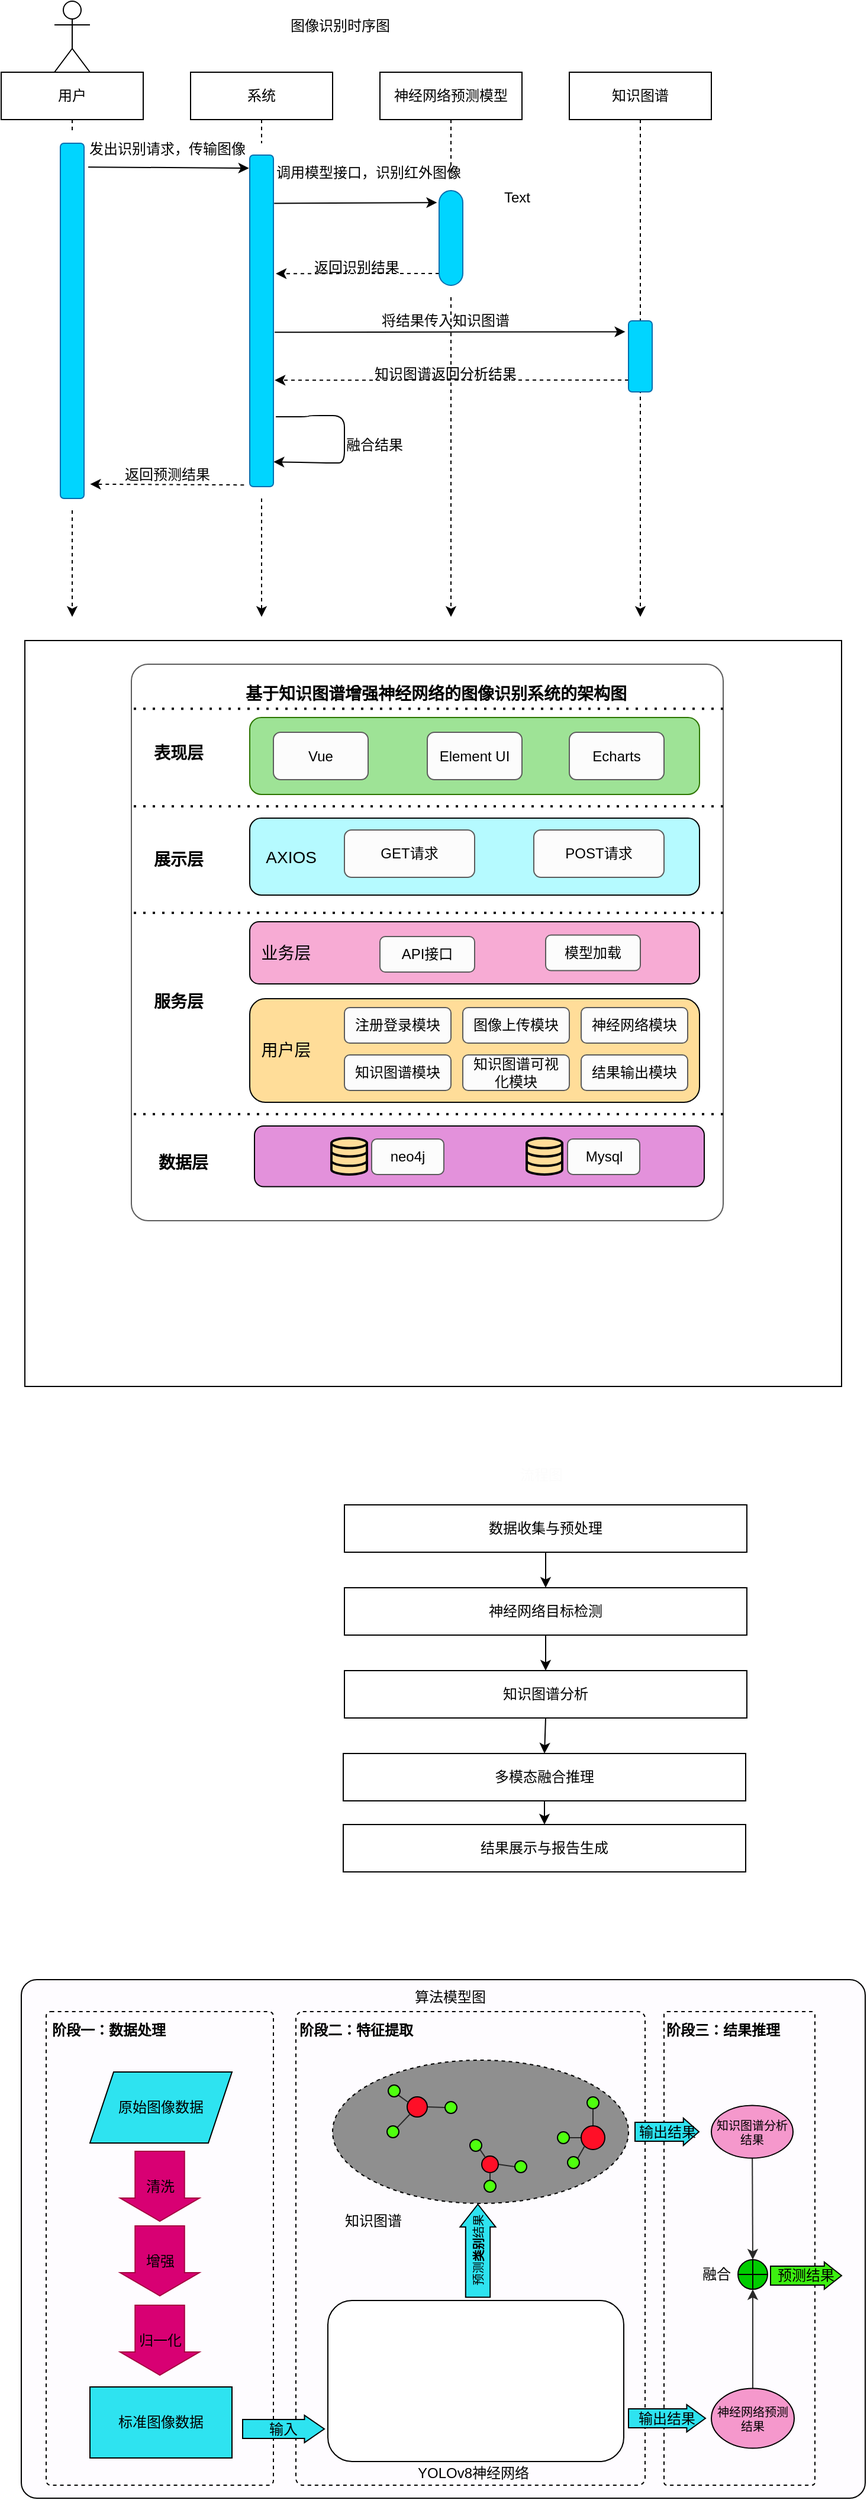 <mxfile>
    <diagram id="iO6UQyrk4me7V_Ma7WtU" name="第 1 页">
        <mxGraphModel dx="1154" dy="423" grid="1" gridSize="10" guides="1" tooltips="1" connect="1" arrows="1" fold="1" page="1" pageScale="1" pageWidth="827" pageHeight="1169" background="none" math="0" shadow="0">
            <root>
                <mxCell id="0"/>
                <mxCell id="1" parent="0"/>
                <mxCell id="3" style="html=1;dashed=1;startArrow=none;" parent="1" source="27" edge="1">
                    <mxGeometry relative="1" as="geometry">
                        <mxPoint x="120" y="560" as="targetPoint"/>
                    </mxGeometry>
                </mxCell>
                <mxCell id="2" value="用户" style="rounded=0;whiteSpace=wrap;html=1;" parent="1" vertex="1">
                    <mxGeometry x="60" y="100" width="120" height="40" as="geometry"/>
                </mxCell>
                <mxCell id="4" value="" style="shape=umlActor;verticalLabelPosition=bottom;verticalAlign=top;html=1;outlineConnect=0;" parent="1" vertex="1">
                    <mxGeometry x="105" y="40" width="30" height="60" as="geometry"/>
                </mxCell>
                <mxCell id="6" style="edgeStyle=none;html=1;dashed=1;startArrow=none;" parent="1" source="29" edge="1">
                    <mxGeometry relative="1" as="geometry">
                        <mxPoint x="280" y="560" as="targetPoint"/>
                        <Array as="points"/>
                    </mxGeometry>
                </mxCell>
                <mxCell id="5" value="系统" style="rounded=0;whiteSpace=wrap;html=1;" parent="1" vertex="1">
                    <mxGeometry x="220" y="100" width="120" height="40" as="geometry"/>
                </mxCell>
                <mxCell id="8" style="edgeStyle=none;html=1;dashed=1;startArrow=none;" parent="1" source="31" edge="1">
                    <mxGeometry relative="1" as="geometry">
                        <mxPoint x="440" y="560" as="targetPoint"/>
                    </mxGeometry>
                </mxCell>
                <mxCell id="7" value="神经网络预测模型" style="rounded=0;whiteSpace=wrap;html=1;" parent="1" vertex="1">
                    <mxGeometry x="380" y="100" width="120" height="40" as="geometry"/>
                </mxCell>
                <mxCell id="10" style="edgeStyle=none;html=1;dashed=1;" parent="1" source="9" edge="1">
                    <mxGeometry relative="1" as="geometry">
                        <mxPoint x="600" y="560" as="targetPoint"/>
                    </mxGeometry>
                </mxCell>
                <mxCell id="9" value="知识图谱" style="rounded=0;whiteSpace=wrap;html=1;" parent="1" vertex="1">
                    <mxGeometry x="540" y="100" width="120" height="40" as="geometry"/>
                </mxCell>
                <mxCell id="11" value="" style="endArrow=classic;html=1;exitX=0.838;exitY=0.094;exitDx=0;exitDy=0;exitPerimeter=0;entryX=0.234;entryY=0.07;entryDx=0;entryDy=0;entryPerimeter=0;" parent="1" source="27" target="29" edge="1">
                    <mxGeometry width="50" height="50" relative="1" as="geometry">
                        <mxPoint x="120" y="180" as="sourcePoint"/>
                        <mxPoint x="260" y="179" as="targetPoint"/>
                    </mxGeometry>
                </mxCell>
                <mxCell id="12" value="发出识别请求，传输图像" style="text;html=1;align=center;verticalAlign=middle;resizable=0;points=[];autosize=1;strokeColor=none;fillColor=none;" parent="1" vertex="1">
                    <mxGeometry x="120" y="150" width="160" height="30" as="geometry"/>
                </mxCell>
                <mxCell id="13" value="" style="endArrow=classic;html=1;entryX=0.206;entryY=0.201;entryDx=0;entryDy=0;entryPerimeter=0;exitX=0.766;exitY=0.169;exitDx=0;exitDy=0;exitPerimeter=0;" parent="1" source="29" target="31" edge="1">
                    <mxGeometry width="50" height="50" relative="1" as="geometry">
                        <mxPoint x="280" y="210" as="sourcePoint"/>
                        <mxPoint x="440" y="210" as="targetPoint"/>
                    </mxGeometry>
                </mxCell>
                <mxCell id="14" value="调用模型接口，识别红外图像" style="text;html=1;align=center;verticalAlign=middle;resizable=0;points=[];autosize=1;strokeColor=none;fillColor=none;" parent="1" vertex="1">
                    <mxGeometry x="280" y="170" width="180" height="30" as="geometry"/>
                </mxCell>
                <mxCell id="15" value="" style="endArrow=classic;html=1;dashed=1;entryX=0.801;entryY=0.367;entryDx=0;entryDy=0;entryPerimeter=0;" parent="1" target="29" edge="1">
                    <mxGeometry width="50" height="50" relative="1" as="geometry">
                        <mxPoint x="430" y="270" as="sourcePoint"/>
                        <mxPoint x="280" y="270" as="targetPoint"/>
                    </mxGeometry>
                </mxCell>
                <mxCell id="16" value="返回识别结果" style="text;html=1;align=center;verticalAlign=middle;resizable=0;points=[];autosize=1;strokeColor=none;fillColor=none;" parent="1" vertex="1">
                    <mxGeometry x="310" y="250" width="100" height="30" as="geometry"/>
                </mxCell>
                <mxCell id="17" value="" style="endArrow=classic;html=1;entryX=0.182;entryY=0.24;entryDx=0;entryDy=0;entryPerimeter=0;exitX=0.777;exitY=0.532;exitDx=0;exitDy=0;exitPerimeter=0;" parent="1" source="29" target="32" edge="1">
                    <mxGeometry width="50" height="50" relative="1" as="geometry">
                        <mxPoint x="280" y="320" as="sourcePoint"/>
                        <mxPoint x="600" y="320" as="targetPoint"/>
                    </mxGeometry>
                </mxCell>
                <mxCell id="18" value="将结果传入知识图谱" style="text;html=1;align=center;verticalAlign=middle;resizable=0;points=[];autosize=1;strokeColor=none;fillColor=none;" parent="1" vertex="1">
                    <mxGeometry x="370" y="295" width="130" height="30" as="geometry"/>
                </mxCell>
                <mxCell id="19" value="" style="endArrow=classic;html=1;dashed=1;entryX=0.777;entryY=0.667;entryDx=0;entryDy=0;entryPerimeter=0;" parent="1" target="29" edge="1">
                    <mxGeometry width="50" height="50" relative="1" as="geometry">
                        <mxPoint x="590" y="360" as="sourcePoint"/>
                        <mxPoint x="280" y="360" as="targetPoint"/>
                    </mxGeometry>
                </mxCell>
                <mxCell id="20" value="知识图谱返回分析结果" style="text;html=1;align=center;verticalAlign=middle;resizable=0;points=[];autosize=1;strokeColor=none;fillColor=none;" parent="1" vertex="1">
                    <mxGeometry x="365" y="340" width="140" height="30" as="geometry"/>
                </mxCell>
                <mxCell id="22" value="" style="endArrow=classic;html=1;edgeStyle=orthogonalEdgeStyle;startArrow=none;entryX=0.754;entryY=0.897;entryDx=0;entryDy=0;entryPerimeter=0;" parent="1" target="29" edge="1">
                    <mxGeometry width="50" height="50" relative="1" as="geometry">
                        <mxPoint x="350" y="410" as="sourcePoint"/>
                        <mxPoint x="280" y="430" as="targetPoint"/>
                        <Array as="points">
                            <mxPoint x="350" y="430"/>
                            <mxPoint x="340" y="430"/>
                        </Array>
                    </mxGeometry>
                </mxCell>
                <mxCell id="24" value="" style="endArrow=none;html=1;edgeStyle=orthogonalEdgeStyle;exitX=0.801;exitY=0.77;exitDx=0;exitDy=0;exitPerimeter=0;" parent="1" source="29" edge="1">
                    <mxGeometry width="50" height="50" relative="1" as="geometry">
                        <mxPoint x="280" y="390" as="sourcePoint"/>
                        <mxPoint x="350" y="410" as="targetPoint"/>
                        <Array as="points">
                            <mxPoint x="320" y="391"/>
                            <mxPoint x="350" y="390"/>
                        </Array>
                    </mxGeometry>
                </mxCell>
                <mxCell id="23" value="融合结果" style="text;html=1;align=center;verticalAlign=middle;resizable=0;points=[];autosize=1;strokeColor=none;fillColor=none;" parent="1" vertex="1">
                    <mxGeometry x="340" y="400" width="70" height="30" as="geometry"/>
                </mxCell>
                <mxCell id="25" value="" style="endArrow=classic;html=1;dashed=1;entryX=0.879;entryY=0.931;entryDx=0;entryDy=0;entryPerimeter=0;exitX=0.129;exitY=0.962;exitDx=0;exitDy=0;exitPerimeter=0;" parent="1" source="29" target="27" edge="1">
                    <mxGeometry width="50" height="50" relative="1" as="geometry">
                        <mxPoint x="270" y="449" as="sourcePoint"/>
                        <mxPoint x="110" y="450" as="targetPoint"/>
                    </mxGeometry>
                </mxCell>
                <mxCell id="26" value="返回预测结果" style="text;html=1;align=center;verticalAlign=middle;resizable=0;points=[];autosize=1;strokeColor=none;fillColor=none;" parent="1" vertex="1">
                    <mxGeometry x="150" y="425" width="100" height="30" as="geometry"/>
                </mxCell>
                <mxCell id="28" value="" style="html=1;dashed=1;endArrow=none;" parent="1" source="2" target="27" edge="1">
                    <mxGeometry relative="1" as="geometry">
                        <mxPoint x="120" y="490" as="targetPoint"/>
                        <mxPoint x="120" y="140" as="sourcePoint"/>
                    </mxGeometry>
                </mxCell>
                <mxCell id="27" value="" style="rounded=1;whiteSpace=wrap;html=1;fillColor=#00D5FF;fontColor=#ffffff;strokeColor=#006EAF;perimeterSpacing=10;glass=0;" parent="1" vertex="1">
                    <mxGeometry x="110" y="160" width="20" height="300" as="geometry"/>
                </mxCell>
                <mxCell id="30" value="" style="edgeStyle=none;html=1;dashed=1;endArrow=none;" parent="1" source="5" target="29" edge="1">
                    <mxGeometry relative="1" as="geometry">
                        <mxPoint x="280" y="500" as="targetPoint"/>
                        <mxPoint x="280" y="140" as="sourcePoint"/>
                        <Array as="points"/>
                    </mxGeometry>
                </mxCell>
                <mxCell id="29" value="" style="rounded=1;whiteSpace=wrap;html=1;fillColor=#00D5FF;fontColor=#ffffff;strokeColor=#006EAF;perimeterSpacing=10;glass=0;" parent="1" vertex="1">
                    <mxGeometry x="270" y="170" width="20" height="280" as="geometry"/>
                </mxCell>
                <mxCell id="32" value="" style="rounded=1;whiteSpace=wrap;html=1;fillColor=#00D5FF;fontColor=#ffffff;strokeColor=#006EAF;perimeterSpacing=10;glass=0;" parent="1" vertex="1">
                    <mxGeometry x="590" y="310" width="20" height="60" as="geometry"/>
                </mxCell>
                <mxCell id="33" value="" style="edgeStyle=none;html=1;dashed=1;endArrow=none;" parent="1" source="7" target="31" edge="1">
                    <mxGeometry relative="1" as="geometry">
                        <mxPoint x="440" y="490" as="targetPoint"/>
                        <mxPoint x="440" y="140" as="sourcePoint"/>
                    </mxGeometry>
                </mxCell>
                <mxCell id="31" value="" style="rounded=1;whiteSpace=wrap;html=1;fillColor=#00D5FF;fontColor=#ffffff;strokeColor=#006EAF;perimeterSpacing=10;glass=0;arcSize=50;" parent="1" vertex="1">
                    <mxGeometry x="430" y="200" width="20" height="80" as="geometry"/>
                </mxCell>
                <mxCell id="49" value="" style="rounded=0;whiteSpace=wrap;html=1;glass=0;fillColor=#FFFFFF;gradientColor=none;" parent="1" vertex="1">
                    <mxGeometry x="80" y="580" width="690" height="630" as="geometry"/>
                </mxCell>
                <mxCell id="50" value="" style="rounded=1;whiteSpace=wrap;html=1;glass=0;fillColor=#FFFFFF;gradientColor=none;strokeColor=#5C5C5C;arcSize=3;" parent="1" vertex="1">
                    <mxGeometry x="170" y="600" width="500" height="470" as="geometry"/>
                </mxCell>
                <mxCell id="51" value="" style="endArrow=none;dashed=1;html=1;dashPattern=1 3;strokeWidth=2;entryX=0;entryY=0.08;entryDx=0;entryDy=0;entryPerimeter=0;exitX=1;exitY=0.08;exitDx=0;exitDy=0;exitPerimeter=0;strokeColor=#0D0D0D;" parent="1" source="50" target="50" edge="1">
                    <mxGeometry width="50" height="50" relative="1" as="geometry">
                        <mxPoint x="400" y="800" as="sourcePoint"/>
                        <mxPoint x="400" y="790" as="targetPoint"/>
                    </mxGeometry>
                </mxCell>
                <mxCell id="52" value="&lt;font size=&quot;1&quot; color=&quot;#000000&quot;&gt;&lt;b style=&quot;font-size: 14px;&quot;&gt;基于知识图谱增强神经网络的图像识别系统的架构图&lt;/b&gt;&lt;/font&gt;" style="text;html=1;strokeColor=none;fillColor=none;align=center;verticalAlign=middle;whiteSpace=wrap;rounded=0;glass=0;" parent="1" vertex="1">
                    <mxGeometry x="250" y="610" width="355" height="30" as="geometry"/>
                </mxCell>
                <mxCell id="53" value="" style="endArrow=none;dashed=1;html=1;dashPattern=1 3;strokeWidth=2;entryX=0;entryY=0.08;entryDx=0;entryDy=0;entryPerimeter=0;exitX=1;exitY=0.08;exitDx=0;exitDy=0;exitPerimeter=0;strokeColor=#0D0D0D;" parent="1" edge="1">
                    <mxGeometry width="50" height="50" relative="1" as="geometry">
                        <mxPoint x="670" y="720" as="sourcePoint"/>
                        <mxPoint x="170" y="720" as="targetPoint"/>
                    </mxGeometry>
                </mxCell>
                <mxCell id="54" value="&lt;font size=&quot;1&quot; color=&quot;#000000&quot;&gt;&lt;b style=&quot;font-size: 14px;&quot;&gt;表现层&lt;/b&gt;&lt;/font&gt;" style="text;html=1;strokeColor=none;fillColor=none;align=center;verticalAlign=middle;whiteSpace=wrap;rounded=0;glass=0;" parent="1" vertex="1">
                    <mxGeometry x="170" y="660" width="80" height="30" as="geometry"/>
                </mxCell>
                <mxCell id="55" value="&lt;font size=&quot;1&quot; color=&quot;#000000&quot;&gt;&lt;b style=&quot;font-size: 14px;&quot;&gt;展示层&lt;/b&gt;&lt;/font&gt;" style="text;html=1;strokeColor=none;fillColor=none;align=center;verticalAlign=middle;whiteSpace=wrap;rounded=0;glass=0;" parent="1" vertex="1">
                    <mxGeometry x="170" y="750" width="80" height="30" as="geometry"/>
                </mxCell>
                <mxCell id="56" value="&lt;b style=&quot;color: rgb(0, 0, 0); font-size: 14px;&quot;&gt;服务层&lt;/b&gt;" style="text;html=1;strokeColor=none;fillColor=none;align=center;verticalAlign=middle;whiteSpace=wrap;rounded=0;glass=0;" parent="1" vertex="1">
                    <mxGeometry x="170" y="870" width="80" height="30" as="geometry"/>
                </mxCell>
                <mxCell id="58" value="&lt;b style=&quot;color: rgb(0, 0, 0); font-size: 14px;&quot;&gt;数据层&lt;/b&gt;" style="text;html=1;strokeColor=none;fillColor=none;align=center;verticalAlign=middle;whiteSpace=wrap;rounded=0;glass=0;" parent="1" vertex="1">
                    <mxGeometry x="174" y="1005.63" width="80" height="30" as="geometry"/>
                </mxCell>
                <mxCell id="59" value="" style="rounded=1;whiteSpace=wrap;html=1;glass=0;strokeColor=#2D7600;fontSize=14;fontColor=#ffffff;fillColor=#9EE396;" parent="1" vertex="1">
                    <mxGeometry x="270" y="645" width="380" height="65" as="geometry"/>
                </mxCell>
                <mxCell id="60" value="Vue" style="rounded=1;whiteSpace=wrap;html=1;glass=0;strokeColor=#5C5C5C;fontSize=12;fontColor=#000000;fillColor=#FCFCFC;gradientColor=none;" parent="1" vertex="1">
                    <mxGeometry x="290" y="657.5" width="80" height="40" as="geometry"/>
                </mxCell>
                <mxCell id="61" value="Element UI" style="rounded=1;whiteSpace=wrap;html=1;glass=0;strokeColor=#5C5C5C;fontSize=12;fontColor=#000000;fillColor=#FCFCFC;gradientColor=none;" parent="1" vertex="1">
                    <mxGeometry x="420" y="657.5" width="80" height="40" as="geometry"/>
                </mxCell>
                <mxCell id="62" value="Echarts" style="rounded=1;whiteSpace=wrap;html=1;glass=0;strokeColor=#5C5C5C;fontSize=12;fontColor=#000000;fillColor=#FCFCFC;gradientColor=none;" parent="1" vertex="1">
                    <mxGeometry x="540" y="657.5" width="80" height="40" as="geometry"/>
                </mxCell>
                <mxCell id="63" value="" style="endArrow=none;dashed=1;html=1;dashPattern=1 3;strokeWidth=2;entryX=0;entryY=0.08;entryDx=0;entryDy=0;entryPerimeter=0;exitX=1;exitY=0.08;exitDx=0;exitDy=0;exitPerimeter=0;strokeColor=#0D0D0D;" parent="1" edge="1">
                    <mxGeometry width="50" height="50" relative="1" as="geometry">
                        <mxPoint x="670" y="810" as="sourcePoint"/>
                        <mxPoint x="170" y="810" as="targetPoint"/>
                    </mxGeometry>
                </mxCell>
                <mxCell id="64" value="&lt;font color=&quot;#000000&quot;&gt;&amp;nbsp; &amp;nbsp;AXIOS&lt;/font&gt;" style="rounded=1;whiteSpace=wrap;html=1;glass=0;strokeColor=#030505;fontSize=14;fontColor=#ffffff;fillColor=#B5FAFF;align=left;" parent="1" vertex="1">
                    <mxGeometry x="270" y="730" width="380" height="65" as="geometry"/>
                </mxCell>
                <mxCell id="65" value="GET请求" style="rounded=1;whiteSpace=wrap;html=1;glass=0;strokeColor=#5C5C5C;fontSize=12;fontColor=#000000;fillColor=#FCFCFC;gradientColor=none;" parent="1" vertex="1">
                    <mxGeometry x="350" y="740" width="110" height="40" as="geometry"/>
                </mxCell>
                <mxCell id="66" value="POST请求" style="rounded=1;whiteSpace=wrap;html=1;glass=0;strokeColor=#5C5C5C;fontSize=12;fontColor=#000000;fillColor=#FCFCFC;gradientColor=none;" parent="1" vertex="1">
                    <mxGeometry x="510" y="740" width="110" height="40" as="geometry"/>
                </mxCell>
                <mxCell id="67" value="&lt;font color=&quot;#000000&quot;&gt;&amp;nbsp; 业务层&lt;/font&gt;" style="rounded=1;whiteSpace=wrap;html=1;glass=0;strokeColor=#030505;fontSize=14;fontColor=#ffffff;fillColor=#F7ABD4;align=left;" parent="1" vertex="1">
                    <mxGeometry x="270" y="817.5" width="380" height="52.5" as="geometry"/>
                </mxCell>
                <mxCell id="68" value="" style="endArrow=none;dashed=1;html=1;dashPattern=1 3;strokeWidth=2;entryX=0;entryY=0.08;entryDx=0;entryDy=0;entryPerimeter=0;exitX=1;exitY=0.08;exitDx=0;exitDy=0;exitPerimeter=0;strokeColor=#0D0D0D;" parent="1" edge="1">
                    <mxGeometry width="50" height="50" relative="1" as="geometry">
                        <mxPoint x="670" y="980" as="sourcePoint"/>
                        <mxPoint x="170" y="980" as="targetPoint"/>
                    </mxGeometry>
                </mxCell>
                <mxCell id="69" value="&lt;font color=&quot;#000000&quot;&gt;&amp;nbsp; 用户层&lt;/font&gt;" style="rounded=1;whiteSpace=wrap;html=1;glass=0;strokeColor=#030505;fontSize=14;fontColor=#ffffff;fillColor=#FFDD99;align=left;" parent="1" vertex="1">
                    <mxGeometry x="270" y="882.5" width="380" height="87.5" as="geometry"/>
                </mxCell>
                <mxCell id="70" value="API接口" style="rounded=1;whiteSpace=wrap;html=1;glass=0;strokeColor=#5C5C5C;fontSize=12;fontColor=#000000;fillColor=#FCFCFC;gradientColor=none;" parent="1" vertex="1">
                    <mxGeometry x="380" y="830" width="80" height="30" as="geometry"/>
                </mxCell>
                <mxCell id="71" value="模型加载" style="rounded=1;whiteSpace=wrap;html=1;glass=0;strokeColor=#5C5C5C;fontSize=12;fontColor=#000000;fillColor=#FCFCFC;gradientColor=none;" parent="1" vertex="1">
                    <mxGeometry x="520" y="828.75" width="80" height="30" as="geometry"/>
                </mxCell>
                <mxCell id="73" value="注册登录模块" style="rounded=1;whiteSpace=wrap;html=1;glass=0;strokeColor=#5C5C5C;fontSize=12;fontColor=#000000;fillColor=#FCFCFC;gradientColor=none;" parent="1" vertex="1">
                    <mxGeometry x="350" y="890" width="90" height="30" as="geometry"/>
                </mxCell>
                <mxCell id="74" value="图像上传模块" style="rounded=1;whiteSpace=wrap;html=1;glass=0;strokeColor=#5C5C5C;fontSize=12;fontColor=#000000;fillColor=#FCFCFC;gradientColor=none;" parent="1" vertex="1">
                    <mxGeometry x="450" y="890" width="90" height="30" as="geometry"/>
                </mxCell>
                <mxCell id="76" value="神经网络模块" style="rounded=1;whiteSpace=wrap;html=1;glass=0;strokeColor=#5C5C5C;fontSize=12;fontColor=#000000;fillColor=#FCFCFC;gradientColor=none;" parent="1" vertex="1">
                    <mxGeometry x="550" y="890" width="90" height="30" as="geometry"/>
                </mxCell>
                <mxCell id="77" value="知识图谱模块" style="rounded=1;whiteSpace=wrap;html=1;glass=0;strokeColor=#5C5C5C;fontSize=12;fontColor=#000000;fillColor=#FCFCFC;gradientColor=none;" parent="1" vertex="1">
                    <mxGeometry x="350" y="930" width="90" height="30" as="geometry"/>
                </mxCell>
                <mxCell id="78" value="知识图谱可视&lt;span style=&quot;color: rgba(0, 0, 0, 0); font-family: monospace; font-size: 0px; text-align: start;&quot;&gt;%3CmxGraphModel%3E%3Croot%3E%3CmxCell%20id%3D%220%22%2F%3E%3CmxCell%20id%3D%221%22%20parent%3D%220%22%2F%3E%3CmxCell%20id%3D%222%22%20value%3D%22%E7%9F%A5%E8%AF%86%E5%9B%BE%E8%B0%B1%E6%A8%A1%E5%9D%97%22%20style%3D%22rounded%3D1%3BwhiteSpace%3Dwrap%3Bhtml%3D1%3Bglass%3D0%3BstrokeColor%3D%235C5C5C%3BfontSize%3D12%3BfontColor%3D%23000000%3BfillColor%3D%23FCFCFC%3BgradientColor%3Dnone%3B%22%20vertex%3D%221%22%20parent%3D%221%22%3E%3CmxGeometry%20x%3D%22350%22%20y%3D%22930%22%20width%3D%2290%22%20height%3D%2230%22%20as%3D%22geometry%22%2F%3E%3C%2FmxCell%3E%3C%2Froot%3E%3C%2FmxGraphModel%3E&lt;/span&gt;&lt;br&gt;化模块" style="rounded=1;whiteSpace=wrap;html=1;glass=0;strokeColor=#5C5C5C;fontSize=12;fontColor=#000000;fillColor=#FCFCFC;gradientColor=none;" parent="1" vertex="1">
                    <mxGeometry x="450" y="930" width="90" height="30" as="geometry"/>
                </mxCell>
                <mxCell id="79" value="结果输出模块" style="rounded=1;whiteSpace=wrap;html=1;glass=0;strokeColor=#5C5C5C;fontSize=12;fontColor=#000000;fillColor=#FCFCFC;gradientColor=none;" parent="1" vertex="1">
                    <mxGeometry x="550" y="930" width="90" height="30" as="geometry"/>
                </mxCell>
                <mxCell id="81" value="" style="rounded=1;whiteSpace=wrap;html=1;glass=0;strokeColor=#030505;fontSize=14;fontColor=#ffffff;fillColor=#E391DB;align=left;" parent="1" vertex="1">
                    <mxGeometry x="274" y="990" width="380" height="51.25" as="geometry"/>
                </mxCell>
                <mxCell id="82" value="" style="html=1;verticalLabelPosition=bottom;align=center;labelBackgroundColor=#ffffff;verticalAlign=top;strokeWidth=2;strokeColor=#030505;shadow=0;dashed=0;shape=mxgraph.ios7.icons.data;fontFamily=Helvetica;fontSize=12;fontColor=#000000;fillColor=#FFDD99;gradientColor=none;" parent="1" vertex="1">
                    <mxGeometry x="339" y="1000.31" width="30" height="30.63" as="geometry"/>
                </mxCell>
                <mxCell id="83" value="" style="html=1;verticalLabelPosition=bottom;align=center;labelBackgroundColor=#ffffff;verticalAlign=top;strokeWidth=2;strokeColor=#030505;shadow=0;dashed=0;shape=mxgraph.ios7.icons.data;fontFamily=Helvetica;fontSize=12;fontColor=#000000;fillColor=#FFDD99;gradientColor=none;" parent="1" vertex="1">
                    <mxGeometry x="504" y="1000.31" width="30" height="30.63" as="geometry"/>
                </mxCell>
                <mxCell id="84" value="neo4j" style="rounded=1;whiteSpace=wrap;html=1;glass=0;strokeColor=#5C5C5C;fontSize=12;fontColor=#000000;fillColor=#FCFCFC;gradientColor=none;" parent="1" vertex="1">
                    <mxGeometry x="373" y="1000.94" width="61" height="30" as="geometry"/>
                </mxCell>
                <mxCell id="85" value="Mysql" style="rounded=1;whiteSpace=wrap;html=1;glass=0;strokeColor=#5C5C5C;fontSize=12;fontColor=#000000;fillColor=#FCFCFC;gradientColor=none;" parent="1" vertex="1">
                    <mxGeometry x="538.5" y="1000.94" width="61" height="30" as="geometry"/>
                </mxCell>
                <mxCell id="91" style="edgeStyle=none;html=1;exitX=0.5;exitY=1;exitDx=0;exitDy=0;entryX=0.5;entryY=0;entryDx=0;entryDy=0;" parent="1" source="86" target="87" edge="1">
                    <mxGeometry relative="1" as="geometry"/>
                </mxCell>
                <mxCell id="86" value="数据收集与预处理" style="rounded=0;whiteSpace=wrap;html=1;" parent="1" vertex="1">
                    <mxGeometry x="350" y="1310" width="340" height="40" as="geometry"/>
                </mxCell>
                <mxCell id="92" style="edgeStyle=none;html=1;exitX=0.5;exitY=1;exitDx=0;exitDy=0;entryX=0.5;entryY=0;entryDx=0;entryDy=0;" parent="1" source="87" target="88" edge="1">
                    <mxGeometry relative="1" as="geometry">
                        <mxPoint x="520" y="1440" as="targetPoint"/>
                    </mxGeometry>
                </mxCell>
                <mxCell id="87" value="神经网络目标检测" style="rounded=0;whiteSpace=wrap;html=1;" parent="1" vertex="1">
                    <mxGeometry x="350" y="1380" width="340" height="40" as="geometry"/>
                </mxCell>
                <mxCell id="94" style="edgeStyle=none;html=1;exitX=0.5;exitY=1;exitDx=0;exitDy=0;entryX=0.5;entryY=0;entryDx=0;entryDy=0;" parent="1" source="88" target="89" edge="1">
                    <mxGeometry relative="1" as="geometry"/>
                </mxCell>
                <mxCell id="88" value="知识图谱分析" style="rounded=0;whiteSpace=wrap;html=1;" parent="1" vertex="1">
                    <mxGeometry x="350" y="1450" width="340" height="40" as="geometry"/>
                </mxCell>
                <mxCell id="95" style="edgeStyle=none;html=1;exitX=0.5;exitY=1;exitDx=0;exitDy=0;entryX=0.5;entryY=0;entryDx=0;entryDy=0;" parent="1" source="89" target="90" edge="1">
                    <mxGeometry relative="1" as="geometry"/>
                </mxCell>
                <mxCell id="89" value="多模态融合推理" style="rounded=0;whiteSpace=wrap;html=1;" parent="1" vertex="1">
                    <mxGeometry x="349" y="1520" width="340" height="40" as="geometry"/>
                </mxCell>
                <mxCell id="90" value="结果展示与报告生成" style="rounded=0;whiteSpace=wrap;html=1;" parent="1" vertex="1">
                    <mxGeometry x="349" y="1580" width="340" height="40" as="geometry"/>
                </mxCell>
                <mxCell id="96" value="Text" style="text;html=1;strokeColor=none;fillColor=none;align=center;verticalAlign=middle;whiteSpace=wrap;rounded=0;" vertex="1" parent="1">
                    <mxGeometry x="466" y="191" width="60" height="30" as="geometry"/>
                </mxCell>
                <mxCell id="97" value="图像识别时序图" style="text;html=1;align=center;verticalAlign=middle;resizable=0;points=[];autosize=1;strokeColor=none;fillColor=none;" vertex="1" parent="1">
                    <mxGeometry x="295" y="48" width="102" height="26" as="geometry"/>
                </mxCell>
                <mxCell id="99" value="&lt;font color=&quot;#fcfcfc&quot;&gt;流程图&lt;/font&gt;" style="text;html=1;align=center;verticalAlign=middle;resizable=0;points=[];autosize=1;strokeColor=none;fillColor=none;fontColor=#000000;" vertex="1" parent="1">
                    <mxGeometry x="489" y="1272" width="54" height="26" as="geometry"/>
                </mxCell>
                <mxCell id="101" value="" style="rounded=1;whiteSpace=wrap;html=1;fontColor=#FCFCFC;arcSize=3;fillColor=#FEFCFF;" vertex="1" parent="1">
                    <mxGeometry x="77" y="1711" width="713" height="438" as="geometry"/>
                </mxCell>
                <mxCell id="100" value="&lt;font color=&quot;#000000&quot;&gt;算法模型图&lt;/font&gt;" style="text;html=1;align=center;verticalAlign=middle;resizable=0;points=[];autosize=1;strokeColor=none;fillColor=none;fontColor=#FCFCFC;" vertex="1" parent="1">
                    <mxGeometry x="400" y="1713" width="78" height="26" as="geometry"/>
                </mxCell>
                <mxCell id="102" value="&lt;div style=&quot;&quot;&gt;&lt;br&gt;&lt;/div&gt;" style="rounded=1;whiteSpace=wrap;html=1;fontColor=#000000;fillColor=#FEFCFF;strokeColor=#000000;arcSize=2;dashed=1;align=left;" vertex="1" parent="1">
                    <mxGeometry x="98" y="1738" width="192" height="400" as="geometry"/>
                </mxCell>
                <mxCell id="103" value="&lt;b&gt;阶段一：数据处理&lt;/b&gt;" style="text;html=1;align=left;verticalAlign=middle;resizable=0;points=[];autosize=1;strokeColor=none;fillColor=none;fontColor=#000000;" vertex="1" parent="1">
                    <mxGeometry x="101" y="1741" width="114" height="26" as="geometry"/>
                </mxCell>
                <mxCell id="105" value="标准图像数据" style="rounded=0;whiteSpace=wrap;html=1;strokeColor=#000000;fontColor=#000000;fillColor=#2EE3F0;" vertex="1" parent="1">
                    <mxGeometry x="135" y="2055" width="120" height="60" as="geometry"/>
                </mxCell>
                <mxCell id="107" value="&lt;font color=&quot;#000000&quot;&gt;清洗&lt;/font&gt;" style="shape=singleArrow;direction=south;whiteSpace=wrap;html=1;strokeColor=#A50040;fontColor=#ffffff;fillColor=#d80073;arrowWidth=0.623;arrowSize=0.33;" vertex="1" parent="1">
                    <mxGeometry x="160.5" y="1856" width="67" height="59" as="geometry"/>
                </mxCell>
                <mxCell id="108" value="&lt;font color=&quot;#000000&quot;&gt;增强&lt;/font&gt;" style="shape=singleArrow;direction=south;whiteSpace=wrap;html=1;strokeColor=#A50040;fontColor=#ffffff;fillColor=#d80073;arrowWidth=0.623;arrowSize=0.33;" vertex="1" parent="1">
                    <mxGeometry x="160.5" y="1919" width="67" height="59" as="geometry"/>
                </mxCell>
                <mxCell id="109" value="&lt;font color=&quot;#000000&quot;&gt;归一化&lt;/font&gt;" style="shape=singleArrow;direction=south;whiteSpace=wrap;html=1;strokeColor=#A50040;fontColor=#ffffff;fillColor=#d80073;arrowWidth=0.623;arrowSize=0.33;" vertex="1" parent="1">
                    <mxGeometry x="160.5" y="1986" width="67" height="59" as="geometry"/>
                </mxCell>
                <mxCell id="111" value="原始图像数据" style="shape=parallelogram;perimeter=parallelogramPerimeter;whiteSpace=wrap;html=1;fixedSize=1;strokeColor=#000000;fontColor=#000000;fillColor=#2EE3F0;" vertex="1" parent="1">
                    <mxGeometry x="135" y="1789" width="120" height="60" as="geometry"/>
                </mxCell>
                <mxCell id="112" value="&lt;div style=&quot;&quot;&gt;&lt;br&gt;&lt;/div&gt;" style="rounded=1;whiteSpace=wrap;html=1;fontColor=#000000;fillColor=#FEFCFF;strokeColor=#000000;arcSize=2;dashed=1;align=left;" vertex="1" parent="1">
                    <mxGeometry x="309" y="1738" width="295" height="400" as="geometry"/>
                </mxCell>
                <mxCell id="113" value="&lt;b&gt;阶段二：特征提取&lt;/b&gt;" style="text;html=1;align=left;verticalAlign=middle;resizable=0;points=[];autosize=1;strokeColor=none;fillColor=none;fontColor=#000000;" vertex="1" parent="1">
                    <mxGeometry x="310" y="1741" width="114" height="26" as="geometry"/>
                </mxCell>
                <mxCell id="114" value="" style="rounded=1;whiteSpace=wrap;html=1;strokeColor=#000000;fontColor=#000000;fillColor=#FFFFFF;align=left;" vertex="1" parent="1">
                    <mxGeometry x="336" y="1982" width="250" height="136" as="geometry"/>
                </mxCell>
                <mxCell id="122" value="YOLOv8神经网络" style="text;html=1;align=left;verticalAlign=middle;resizable=0;points=[];autosize=1;strokeColor=none;fillColor=none;fontColor=#000000;" vertex="1" parent="1">
                    <mxGeometry x="410" y="2113" width="120" height="30" as="geometry"/>
                </mxCell>
                <mxCell id="123" value="输入" style="shape=singleArrow;whiteSpace=wrap;html=1;strokeColor=#000000;fontColor=#000000;fillColor=#2EE3F0;arrowWidth=0.691;arrowSize=0.243;" vertex="1" parent="1">
                    <mxGeometry x="264" y="2079" width="69" height="23" as="geometry"/>
                </mxCell>
                <mxCell id="124" value="&lt;div style=&quot;&quot;&gt;&lt;br&gt;&lt;/div&gt;" style="rounded=1;whiteSpace=wrap;html=1;fontColor=#000000;fillColor=#FEFCFF;strokeColor=#000000;arcSize=2;dashed=1;align=left;" vertex="1" parent="1">
                    <mxGeometry x="620" y="1738" width="127.5" height="400" as="geometry"/>
                </mxCell>
                <mxCell id="125" value="&lt;b&gt;阶段三：结果推理&lt;/b&gt;" style="text;html=1;align=left;verticalAlign=middle;resizable=0;points=[];autosize=1;strokeColor=none;fillColor=none;fontColor=#000000;" vertex="1" parent="1">
                    <mxGeometry x="620" y="1739" width="120" height="30" as="geometry"/>
                </mxCell>
                <mxCell id="127" value="知识图谱" style="text;html=1;align=center;verticalAlign=middle;resizable=0;points=[];autosize=1;strokeColor=none;fillColor=none;fontColor=#000000;" vertex="1" parent="1">
                    <mxGeometry x="339" y="1900" width="70" height="30" as="geometry"/>
                </mxCell>
                <mxCell id="128" value="" style="ellipse;whiteSpace=wrap;html=1;strokeColor=#000000;fontColor=#000000;fillColor=#8F8F8F;dashed=1;" vertex="1" parent="1">
                    <mxGeometry x="340" y="1779" width="250" height="121" as="geometry"/>
                </mxCell>
                <mxCell id="137" style="html=1;exitX=1;exitY=0.5;exitDx=0;exitDy=0;entryX=0;entryY=0.5;entryDx=0;entryDy=0;strokeColor=#292929;fontColor=#000000;endArrow=none;endFill=0;" edge="1" parent="1" source="129" target="133">
                    <mxGeometry relative="1" as="geometry"/>
                </mxCell>
                <mxCell id="129" value="" style="ellipse;whiteSpace=wrap;html=1;aspect=fixed;strokeColor=#000000;fontColor=#000000;fillColor=#FF0F27;" vertex="1" parent="1">
                    <mxGeometry x="403" y="1810" width="17" height="17" as="geometry"/>
                </mxCell>
                <mxCell id="150" style="edgeStyle=none;html=1;exitX=0.5;exitY=0;exitDx=0;exitDy=0;entryX=0.5;entryY=1;entryDx=0;entryDy=0;strokeColor=#292929;fontColor=#000000;endArrow=none;endFill=0;" edge="1" parent="1" source="130" target="144">
                    <mxGeometry relative="1" as="geometry"/>
                </mxCell>
                <mxCell id="151" style="edgeStyle=none;html=1;exitX=0;exitY=0.5;exitDx=0;exitDy=0;entryX=1;entryY=0.5;entryDx=0;entryDy=0;strokeColor=#292929;fontColor=#000000;endArrow=none;endFill=0;" edge="1" parent="1" source="130" target="145">
                    <mxGeometry relative="1" as="geometry"/>
                </mxCell>
                <mxCell id="130" value="" style="ellipse;whiteSpace=wrap;html=1;aspect=fixed;strokeColor=#000000;fontColor=#000000;fillColor=#FF0F27;" vertex="1" parent="1">
                    <mxGeometry x="550" y="1834.5" width="20" height="20" as="geometry"/>
                </mxCell>
                <mxCell id="156" style="edgeStyle=none;html=1;exitX=1;exitY=0.5;exitDx=0;exitDy=0;entryX=0;entryY=0.5;entryDx=0;entryDy=0;strokeColor=#292929;fontColor=#000000;endArrow=none;endFill=0;" edge="1" parent="1" source="131" target="143">
                    <mxGeometry relative="1" as="geometry"/>
                </mxCell>
                <mxCell id="131" value="" style="ellipse;whiteSpace=wrap;html=1;aspect=fixed;strokeColor=#000000;fontColor=#000000;fillColor=#FF0F27;" vertex="1" parent="1">
                    <mxGeometry x="466" y="1860" width="14" height="14" as="geometry"/>
                </mxCell>
                <mxCell id="139" style="edgeStyle=none;html=1;exitX=1;exitY=0;exitDx=0;exitDy=0;entryX=0;entryY=1;entryDx=0;entryDy=0;strokeColor=#292929;fontColor=#000000;endArrow=none;endFill=0;" edge="1" parent="1" source="132" target="129">
                    <mxGeometry relative="1" as="geometry"/>
                </mxCell>
                <mxCell id="132" value="" style="ellipse;whiteSpace=wrap;html=1;aspect=fixed;strokeColor=#000000;fontColor=#000000;fillColor=#4FFF0F;" vertex="1" parent="1">
                    <mxGeometry x="386" y="1834.5" width="10" height="10" as="geometry"/>
                </mxCell>
                <mxCell id="133" value="" style="ellipse;whiteSpace=wrap;html=1;aspect=fixed;strokeColor=#000000;fontColor=#000000;fillColor=#4FFF0F;" vertex="1" parent="1">
                    <mxGeometry x="435" y="1814" width="10" height="10" as="geometry"/>
                </mxCell>
                <mxCell id="158" style="edgeStyle=none;html=1;exitX=1;exitY=1;exitDx=0;exitDy=0;entryX=0.054;entryY=0.271;entryDx=0;entryDy=0;entryPerimeter=0;strokeColor=#292929;fontColor=#000000;endArrow=none;endFill=0;" edge="1" parent="1" source="140" target="129">
                    <mxGeometry relative="1" as="geometry"/>
                </mxCell>
                <mxCell id="140" value="" style="ellipse;whiteSpace=wrap;html=1;aspect=fixed;strokeColor=#000000;fontColor=#000000;fillColor=#4FFF0F;" vertex="1" parent="1">
                    <mxGeometry x="387" y="1800" width="10" height="10" as="geometry"/>
                </mxCell>
                <mxCell id="155" style="edgeStyle=none;html=1;exitX=1;exitY=1;exitDx=0;exitDy=0;strokeColor=#292929;fontColor=#000000;endArrow=none;endFill=0;" edge="1" parent="1" source="141" target="131">
                    <mxGeometry relative="1" as="geometry"/>
                </mxCell>
                <mxCell id="141" value="" style="ellipse;whiteSpace=wrap;html=1;aspect=fixed;strokeColor=#000000;fontColor=#000000;fillColor=#4FFF0F;" vertex="1" parent="1">
                    <mxGeometry x="456" y="1846" width="10" height="10" as="geometry"/>
                </mxCell>
                <mxCell id="154" style="edgeStyle=none;html=1;exitX=0.5;exitY=0;exitDx=0;exitDy=0;entryX=0.5;entryY=1;entryDx=0;entryDy=0;strokeColor=#292929;fontColor=#000000;endArrow=none;endFill=0;" edge="1" parent="1" source="142" target="131">
                    <mxGeometry relative="1" as="geometry"/>
                </mxCell>
                <mxCell id="142" value="" style="ellipse;whiteSpace=wrap;html=1;aspect=fixed;strokeColor=#000000;fontColor=#000000;fillColor=#4FFF0F;" vertex="1" parent="1">
                    <mxGeometry x="468" y="1880.5" width="10" height="10" as="geometry"/>
                </mxCell>
                <mxCell id="143" value="" style="ellipse;whiteSpace=wrap;html=1;aspect=fixed;strokeColor=#000000;fontColor=#000000;fillColor=#4FFF0F;" vertex="1" parent="1">
                    <mxGeometry x="494" y="1864" width="10" height="10" as="geometry"/>
                </mxCell>
                <mxCell id="144" value="" style="ellipse;whiteSpace=wrap;html=1;aspect=fixed;strokeColor=#000000;fontColor=#000000;fillColor=#4FFF0F;" vertex="1" parent="1">
                    <mxGeometry x="555" y="1810" width="10" height="10" as="geometry"/>
                </mxCell>
                <mxCell id="145" value="" style="ellipse;whiteSpace=wrap;html=1;aspect=fixed;strokeColor=#000000;fontColor=#000000;fillColor=#4FFF0F;" vertex="1" parent="1">
                    <mxGeometry x="530" y="1839.5" width="10" height="10" as="geometry"/>
                </mxCell>
                <mxCell id="152" style="edgeStyle=none;html=1;exitX=1;exitY=0;exitDx=0;exitDy=0;entryX=0;entryY=1;entryDx=0;entryDy=0;strokeColor=#292929;fontColor=#000000;endArrow=none;endFill=0;" edge="1" parent="1" source="146" target="130">
                    <mxGeometry relative="1" as="geometry"/>
                </mxCell>
                <mxCell id="146" value="" style="ellipse;whiteSpace=wrap;html=1;aspect=fixed;strokeColor=#000000;fontColor=#000000;fillColor=#4FFF0F;" vertex="1" parent="1">
                    <mxGeometry x="538.5" y="1860.5" width="10" height="10" as="geometry"/>
                </mxCell>
                <mxCell id="159" value="&lt;font style=&quot;font-size: 10px;&quot;&gt;预测&lt;b&gt;类别&lt;/b&gt;结果&lt;/font&gt;" style="shape=singleArrow;whiteSpace=wrap;html=1;strokeColor=#000000;fontColor=#000000;fillColor=#2EE3F0;arrowWidth=0.691;arrowSize=0.243;rotation=-90;" vertex="1" parent="1">
                    <mxGeometry x="423.5" y="1925" width="78.5" height="30" as="geometry"/>
                </mxCell>
                <mxCell id="161" value="输出结果" style="shape=singleArrow;whiteSpace=wrap;html=1;strokeColor=#000000;fontColor=#000000;fillColor=#2EE3F0;arrowWidth=0.691;arrowSize=0.243;" vertex="1" parent="1">
                    <mxGeometry x="590" y="2070" width="65" height="23" as="geometry"/>
                </mxCell>
                <mxCell id="170" style="edgeStyle=none;html=1;entryX=0.5;entryY=1;entryDx=0;entryDy=0;strokeColor=#292929;fontSize=10;fontColor=#000000;endArrow=classic;endFill=1;" edge="1" parent="1" source="162" target="165">
                    <mxGeometry relative="1" as="geometry"/>
                </mxCell>
                <mxCell id="162" value="神经网络预测结果" style="ellipse;whiteSpace=wrap;html=1;strokeColor=#000000;fontSize=10;fontColor=#000000;fillColor=#F598CC;" vertex="1" parent="1">
                    <mxGeometry x="660" y="2056.25" width="70" height="50.5" as="geometry"/>
                </mxCell>
                <mxCell id="169" style="edgeStyle=none;html=1;entryX=0.5;entryY=0;entryDx=0;entryDy=0;strokeColor=#292929;fontSize=10;fontColor=#000000;endArrow=classic;endFill=1;" edge="1" parent="1" source="163" target="165">
                    <mxGeometry relative="1" as="geometry"/>
                </mxCell>
                <mxCell id="163" value="知识图谱分析结果" style="ellipse;whiteSpace=wrap;html=1;strokeColor=#000000;fontSize=10;fontColor=#000000;fillColor=#F598CC;" vertex="1" parent="1">
                    <mxGeometry x="660" y="1817.25" width="69" height="44.5" as="geometry"/>
                </mxCell>
                <mxCell id="164" value="输出结果" style="shape=singleArrow;whiteSpace=wrap;html=1;strokeColor=#000000;fontColor=#000000;fillColor=#2EE3F0;arrowWidth=0.691;arrowSize=0.243;" vertex="1" parent="1">
                    <mxGeometry x="595.5" y="1828" width="54" height="23" as="geometry"/>
                </mxCell>
                <mxCell id="165" value="" style="shape=orEllipse;perimeter=ellipsePerimeter;whiteSpace=wrap;html=1;backgroundOutline=1;strokeColor=#000000;fontSize=10;fontColor=#000000;fillColor=#00CC00;" vertex="1" parent="1">
                    <mxGeometry x="682.5" y="1947.5" width="25" height="25" as="geometry"/>
                </mxCell>
                <mxCell id="166" value="融合" style="text;html=1;align=center;verticalAlign=middle;resizable=0;points=[];autosize=1;strokeColor=none;fillColor=none;fontColor=#000000;" vertex="1" parent="1">
                    <mxGeometry x="639" y="1945" width="50" height="30" as="geometry"/>
                </mxCell>
                <mxCell id="172" value="预测结果" style="shape=singleArrow;whiteSpace=wrap;html=1;strokeColor=#000000;fontColor=#000000;fillColor=#3DF011;arrowWidth=0.691;arrowSize=0.243;" vertex="1" parent="1">
                    <mxGeometry x="710" y="1949.5" width="60" height="23" as="geometry"/>
                </mxCell>
            </root>
        </mxGraphModel>
    </diagram>
</mxfile>